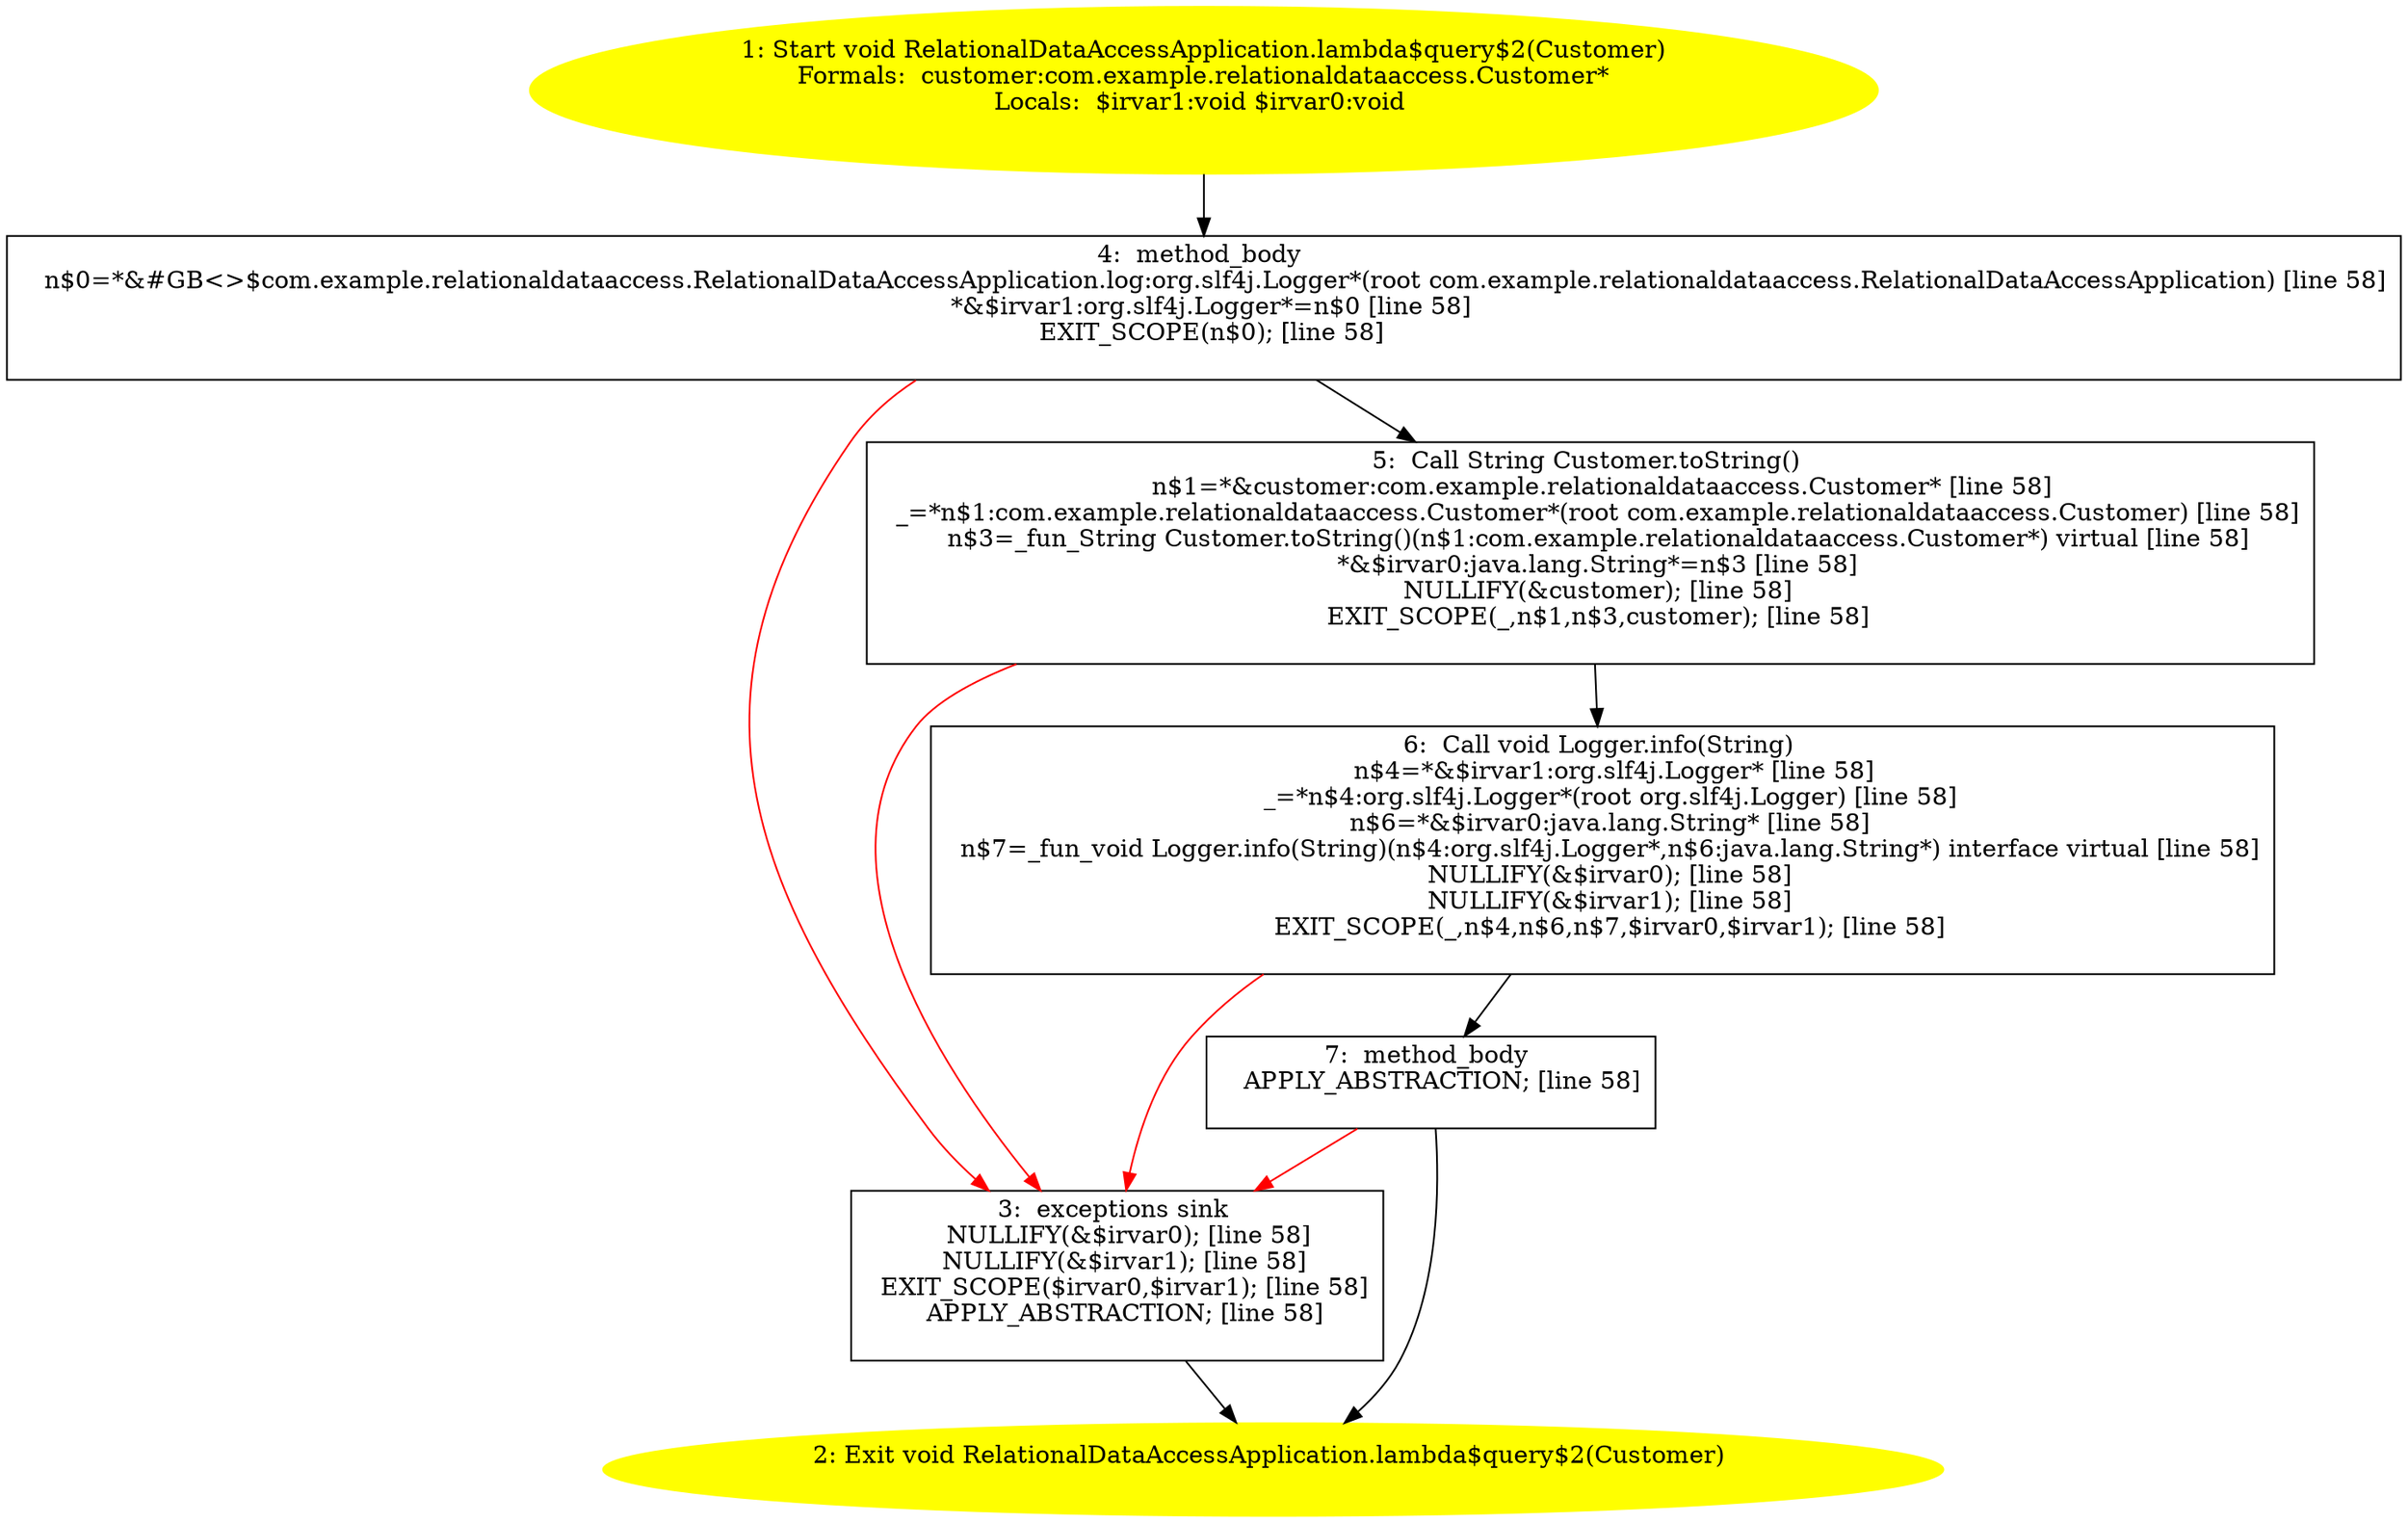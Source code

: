 /* @generated */
digraph cfg {
"com.example.relationaldataaccess.RelationalDataAccessApplication.lambda$query$2(com.example.relation.221716e687caedae21992649e89fefea_1" [label="1: Start void RelationalDataAccessApplication.lambda$query$2(Customer)\nFormals:  customer:com.example.relationaldataaccess.Customer*\nLocals:  $irvar1:void $irvar0:void \n  " color=yellow style=filled]
	

	 "com.example.relationaldataaccess.RelationalDataAccessApplication.lambda$query$2(com.example.relation.221716e687caedae21992649e89fefea_1" -> "com.example.relationaldataaccess.RelationalDataAccessApplication.lambda$query$2(com.example.relation.221716e687caedae21992649e89fefea_4" ;
"com.example.relationaldataaccess.RelationalDataAccessApplication.lambda$query$2(com.example.relation.221716e687caedae21992649e89fefea_2" [label="2: Exit void RelationalDataAccessApplication.lambda$query$2(Customer) \n  " color=yellow style=filled]
	

"com.example.relationaldataaccess.RelationalDataAccessApplication.lambda$query$2(com.example.relation.221716e687caedae21992649e89fefea_3" [label="3:  exceptions sink \n   NULLIFY(&$irvar0); [line 58]\n  NULLIFY(&$irvar1); [line 58]\n  EXIT_SCOPE($irvar0,$irvar1); [line 58]\n  APPLY_ABSTRACTION; [line 58]\n " shape="box"]
	

	 "com.example.relationaldataaccess.RelationalDataAccessApplication.lambda$query$2(com.example.relation.221716e687caedae21992649e89fefea_3" -> "com.example.relationaldataaccess.RelationalDataAccessApplication.lambda$query$2(com.example.relation.221716e687caedae21992649e89fefea_2" ;
"com.example.relationaldataaccess.RelationalDataAccessApplication.lambda$query$2(com.example.relation.221716e687caedae21992649e89fefea_4" [label="4:  method_body \n   n$0=*&#GB<>$com.example.relationaldataaccess.RelationalDataAccessApplication.log:org.slf4j.Logger*(root com.example.relationaldataaccess.RelationalDataAccessApplication) [line 58]\n  *&$irvar1:org.slf4j.Logger*=n$0 [line 58]\n  EXIT_SCOPE(n$0); [line 58]\n " shape="box"]
	

	 "com.example.relationaldataaccess.RelationalDataAccessApplication.lambda$query$2(com.example.relation.221716e687caedae21992649e89fefea_4" -> "com.example.relationaldataaccess.RelationalDataAccessApplication.lambda$query$2(com.example.relation.221716e687caedae21992649e89fefea_5" ;
	 "com.example.relationaldataaccess.RelationalDataAccessApplication.lambda$query$2(com.example.relation.221716e687caedae21992649e89fefea_4" -> "com.example.relationaldataaccess.RelationalDataAccessApplication.lambda$query$2(com.example.relation.221716e687caedae21992649e89fefea_3" [color="red" ];
"com.example.relationaldataaccess.RelationalDataAccessApplication.lambda$query$2(com.example.relation.221716e687caedae21992649e89fefea_5" [label="5:  Call String Customer.toString() \n   n$1=*&customer:com.example.relationaldataaccess.Customer* [line 58]\n  _=*n$1:com.example.relationaldataaccess.Customer*(root com.example.relationaldataaccess.Customer) [line 58]\n  n$3=_fun_String Customer.toString()(n$1:com.example.relationaldataaccess.Customer*) virtual [line 58]\n  *&$irvar0:java.lang.String*=n$3 [line 58]\n  NULLIFY(&customer); [line 58]\n  EXIT_SCOPE(_,n$1,n$3,customer); [line 58]\n " shape="box"]
	

	 "com.example.relationaldataaccess.RelationalDataAccessApplication.lambda$query$2(com.example.relation.221716e687caedae21992649e89fefea_5" -> "com.example.relationaldataaccess.RelationalDataAccessApplication.lambda$query$2(com.example.relation.221716e687caedae21992649e89fefea_6" ;
	 "com.example.relationaldataaccess.RelationalDataAccessApplication.lambda$query$2(com.example.relation.221716e687caedae21992649e89fefea_5" -> "com.example.relationaldataaccess.RelationalDataAccessApplication.lambda$query$2(com.example.relation.221716e687caedae21992649e89fefea_3" [color="red" ];
"com.example.relationaldataaccess.RelationalDataAccessApplication.lambda$query$2(com.example.relation.221716e687caedae21992649e89fefea_6" [label="6:  Call void Logger.info(String) \n   n$4=*&$irvar1:org.slf4j.Logger* [line 58]\n  _=*n$4:org.slf4j.Logger*(root org.slf4j.Logger) [line 58]\n  n$6=*&$irvar0:java.lang.String* [line 58]\n  n$7=_fun_void Logger.info(String)(n$4:org.slf4j.Logger*,n$6:java.lang.String*) interface virtual [line 58]\n  NULLIFY(&$irvar0); [line 58]\n  NULLIFY(&$irvar1); [line 58]\n  EXIT_SCOPE(_,n$4,n$6,n$7,$irvar0,$irvar1); [line 58]\n " shape="box"]
	

	 "com.example.relationaldataaccess.RelationalDataAccessApplication.lambda$query$2(com.example.relation.221716e687caedae21992649e89fefea_6" -> "com.example.relationaldataaccess.RelationalDataAccessApplication.lambda$query$2(com.example.relation.221716e687caedae21992649e89fefea_7" ;
	 "com.example.relationaldataaccess.RelationalDataAccessApplication.lambda$query$2(com.example.relation.221716e687caedae21992649e89fefea_6" -> "com.example.relationaldataaccess.RelationalDataAccessApplication.lambda$query$2(com.example.relation.221716e687caedae21992649e89fefea_3" [color="red" ];
"com.example.relationaldataaccess.RelationalDataAccessApplication.lambda$query$2(com.example.relation.221716e687caedae21992649e89fefea_7" [label="7:  method_body \n   APPLY_ABSTRACTION; [line 58]\n " shape="box"]
	

	 "com.example.relationaldataaccess.RelationalDataAccessApplication.lambda$query$2(com.example.relation.221716e687caedae21992649e89fefea_7" -> "com.example.relationaldataaccess.RelationalDataAccessApplication.lambda$query$2(com.example.relation.221716e687caedae21992649e89fefea_2" ;
	 "com.example.relationaldataaccess.RelationalDataAccessApplication.lambda$query$2(com.example.relation.221716e687caedae21992649e89fefea_7" -> "com.example.relationaldataaccess.RelationalDataAccessApplication.lambda$query$2(com.example.relation.221716e687caedae21992649e89fefea_3" [color="red" ];
}
